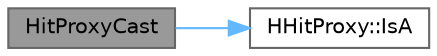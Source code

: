 digraph "HitProxyCast"
{
 // INTERACTIVE_SVG=YES
 // LATEX_PDF_SIZE
  bgcolor="transparent";
  edge [fontname=Helvetica,fontsize=10,labelfontname=Helvetica,labelfontsize=10];
  node [fontname=Helvetica,fontsize=10,shape=box,height=0.2,width=0.4];
  rankdir="LR";
  Node1 [id="Node000001",label="HitProxyCast",height=0.2,width=0.4,color="gray40", fillcolor="grey60", style="filled", fontcolor="black",tooltip=" "];
  Node1 -> Node2 [id="edge1_Node000001_Node000002",color="steelblue1",style="solid",tooltip=" "];
  Node2 [id="Node000002",label="HHitProxy::IsA",height=0.2,width=0.4,color="grey40", fillcolor="white", style="filled",URL="$df/dfa/classHHitProxy.html#ada1ae33c7b4e3ff5b8349d3f765a4ee7",tooltip="Determines whether the hit proxy is of the given type."];
}
